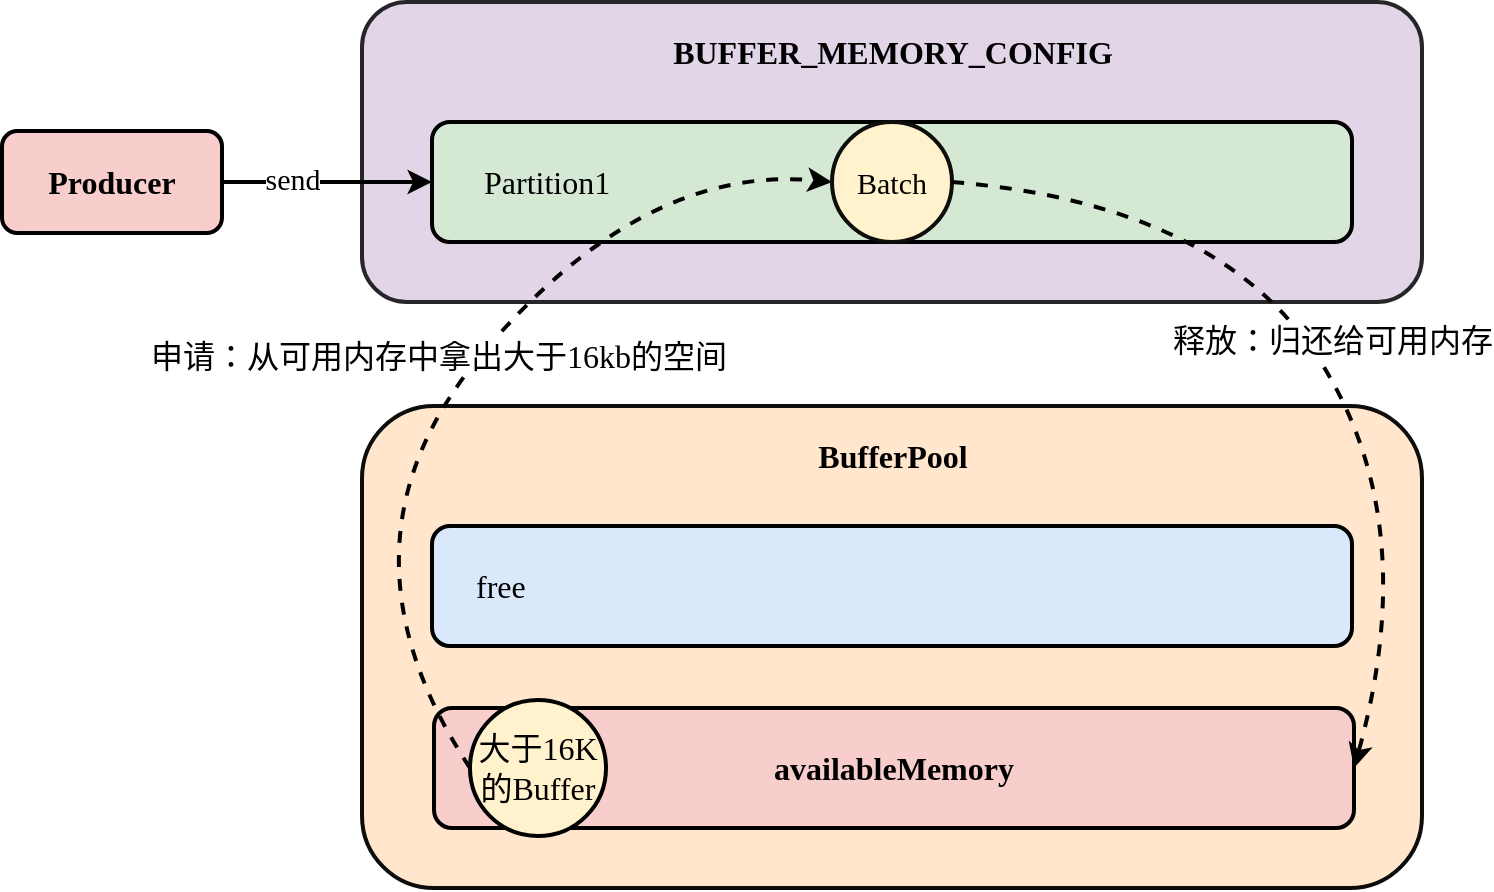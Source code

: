 <mxfile version="21.2.8" type="device">
  <diagram name="Page-1" id="4jEeTd7mvgLUH5QwcUFO">
    <mxGraphModel dx="1649" dy="621" grid="1" gridSize="10" guides="1" tooltips="1" connect="1" arrows="1" fold="1" page="1" pageScale="1" pageWidth="827" pageHeight="1169" math="0" shadow="0">
      <root>
        <mxCell id="0" />
        <mxCell id="1" parent="0" />
        <mxCell id="FmmOy0Gf5pX21H7wCrZ3-6" value="" style="rounded=1;whiteSpace=wrap;html=1;fillColor=#ffe6cc;strokeColor=#0d0d0c;strokeWidth=2;" vertex="1" parent="1">
          <mxGeometry x="120" y="321" width="530" height="241" as="geometry" />
        </mxCell>
        <mxCell id="FmmOy0Gf5pX21H7wCrZ3-13" value="&lt;b&gt;&lt;font style=&quot;font-size: 16px;&quot; face=&quot;Times New Roman&quot;&gt;availableMemory&lt;/font&gt;&lt;/b&gt;" style="rounded=1;whiteSpace=wrap;html=1;fillColor=#f8cecc;strokeColor=#000000;strokeWidth=2;" vertex="1" parent="1">
          <mxGeometry x="156" y="472" width="460" height="60" as="geometry" />
        </mxCell>
        <mxCell id="FmmOy0Gf5pX21H7wCrZ3-1" value="" style="rounded=1;whiteSpace=wrap;html=1;fillColor=#e1d5e7;strokeColor=#272527;strokeWidth=2;" vertex="1" parent="1">
          <mxGeometry x="120" y="119" width="530" height="150" as="geometry" />
        </mxCell>
        <mxCell id="FmmOy0Gf5pX21H7wCrZ3-2" value="&lt;font face=&quot;Times New Roman&quot; style=&quot;font-size: 16px;&quot;&gt;&amp;nbsp; &amp;nbsp; &amp;nbsp; &lt;font style=&quot;font-size: 16px;&quot;&gt;Partition1&lt;/font&gt;&lt;/font&gt;" style="rounded=1;whiteSpace=wrap;html=1;fillColor=#d5e8d4;strokeColor=#000000;align=left;strokeWidth=2;" vertex="1" parent="1">
          <mxGeometry x="155" y="179" width="460" height="60" as="geometry" />
        </mxCell>
        <mxCell id="FmmOy0Gf5pX21H7wCrZ3-3" value="&lt;font size=&quot;1&quot; style=&quot;&quot; face=&quot;Times New Roman&quot;&gt;&lt;b style=&quot;font-size: 16px;&quot;&gt;BUFFER_MEMORY_CONFIG&lt;/b&gt;&lt;/font&gt;" style="text;html=1;align=center;verticalAlign=middle;resizable=0;points=[];autosize=1;strokeColor=none;fillColor=none;" vertex="1" parent="1">
          <mxGeometry x="265" y="129" width="240" height="30" as="geometry" />
        </mxCell>
        <mxCell id="FmmOy0Gf5pX21H7wCrZ3-5" value="&lt;font face=&quot;Times New Roman&quot; style=&quot;font-size: 15px;&quot;&gt;Batch&lt;/font&gt;" style="ellipse;whiteSpace=wrap;html=1;aspect=fixed;fillColor=#fff2cc;strokeColor=#0d0d0c;strokeWidth=2;" vertex="1" parent="1">
          <mxGeometry x="355" y="179" width="60" height="60" as="geometry" />
        </mxCell>
        <mxCell id="FmmOy0Gf5pX21H7wCrZ3-7" value="&lt;font face=&quot;Times New Roman&quot; style=&quot;font-size: 16px;&quot;&gt;&amp;nbsp; &amp;nbsp; &amp;nbsp;free&lt;/font&gt;" style="rounded=1;whiteSpace=wrap;html=1;align=left;fillColor=#dae8fc;strokeColor=#000000;strokeWidth=2;" vertex="1" parent="1">
          <mxGeometry x="155" y="381" width="460" height="60" as="geometry" />
        </mxCell>
        <mxCell id="FmmOy0Gf5pX21H7wCrZ3-8" value="&lt;b&gt;&lt;font style=&quot;font-size: 16px;&quot; face=&quot;Times New Roman&quot;&gt;BufferPool&lt;/font&gt;&lt;/b&gt;" style="text;html=1;align=center;verticalAlign=middle;resizable=0;points=[];autosize=1;strokeColor=none;fillColor=none;" vertex="1" parent="1">
          <mxGeometry x="335" y="331" width="100" height="30" as="geometry" />
        </mxCell>
        <mxCell id="FmmOy0Gf5pX21H7wCrZ3-10" value="&lt;font face=&quot;Times New Roman&quot; style=&quot;font-size: 16px;&quot;&gt;大于16K的Buffer&lt;/font&gt;" style="ellipse;whiteSpace=wrap;html=1;aspect=fixed;fillColor=#fff2cc;strokeColor=#000000;strokeWidth=2;" vertex="1" parent="1">
          <mxGeometry x="174" y="468" width="68" height="68" as="geometry" />
        </mxCell>
        <mxCell id="FmmOy0Gf5pX21H7wCrZ3-16" value="&lt;font face=&quot;Times New Roman&quot; style=&quot;font-size: 16px;&quot;&gt;&lt;b&gt;Producer&lt;/b&gt;&lt;/font&gt;" style="rounded=1;whiteSpace=wrap;html=1;fillColor=#f8cecc;strokeColor=#000000;strokeWidth=2;" vertex="1" parent="1">
          <mxGeometry x="-60" y="183.5" width="110" height="51" as="geometry" />
        </mxCell>
        <mxCell id="FmmOy0Gf5pX21H7wCrZ3-17" value="" style="endArrow=classic;html=1;rounded=0;exitX=1;exitY=0.5;exitDx=0;exitDy=0;entryX=0;entryY=0.5;entryDx=0;entryDy=0;strokeWidth=2;" edge="1" parent="1" source="FmmOy0Gf5pX21H7wCrZ3-16" target="FmmOy0Gf5pX21H7wCrZ3-2">
          <mxGeometry width="50" height="50" relative="1" as="geometry">
            <mxPoint x="160" y="340" as="sourcePoint" />
            <mxPoint x="210" y="290" as="targetPoint" />
          </mxGeometry>
        </mxCell>
        <mxCell id="FmmOy0Gf5pX21H7wCrZ3-19" value="&lt;font face=&quot;Times New Roman&quot; style=&quot;font-size: 15px;&quot;&gt;send&lt;/font&gt;" style="edgeLabel;html=1;align=center;verticalAlign=middle;resizable=0;points=[];" vertex="1" connectable="0" parent="FmmOy0Gf5pX21H7wCrZ3-17">
          <mxGeometry x="-0.293" y="-3" relative="1" as="geometry">
            <mxPoint x="-2" y="-5" as="offset" />
          </mxGeometry>
        </mxCell>
        <mxCell id="FmmOy0Gf5pX21H7wCrZ3-20" value="" style="curved=1;endArrow=classic;html=1;rounded=0;exitX=0;exitY=0.5;exitDx=0;exitDy=0;entryX=0;entryY=0.5;entryDx=0;entryDy=0;dashed=1;strokeWidth=2;" edge="1" parent="1" source="FmmOy0Gf5pX21H7wCrZ3-10" target="FmmOy0Gf5pX21H7wCrZ3-5">
          <mxGeometry width="50" height="50" relative="1" as="geometry">
            <mxPoint x="300" y="400" as="sourcePoint" />
            <mxPoint x="350" y="350" as="targetPoint" />
            <Array as="points">
              <mxPoint x="100" y="390" />
              <mxPoint x="260" y="200" />
            </Array>
          </mxGeometry>
        </mxCell>
        <mxCell id="FmmOy0Gf5pX21H7wCrZ3-25" value="&lt;font face=&quot;Times New Roman&quot; style=&quot;font-size: 16px;&quot;&gt;申请：从可用内存中拿出大于16kb的空间&lt;/font&gt;" style="edgeLabel;html=1;align=center;verticalAlign=middle;resizable=0;points=[];" vertex="1" connectable="0" parent="FmmOy0Gf5pX21H7wCrZ3-20">
          <mxGeometry x="-0.008" relative="1" as="geometry">
            <mxPoint x="-8" y="-16" as="offset" />
          </mxGeometry>
        </mxCell>
        <mxCell id="FmmOy0Gf5pX21H7wCrZ3-26" value="" style="curved=1;endArrow=classic;html=1;rounded=0;exitX=1;exitY=0.5;exitDx=0;exitDy=0;entryX=1;entryY=0.5;entryDx=0;entryDy=0;dashed=1;strokeWidth=2;" edge="1" parent="1" source="FmmOy0Gf5pX21H7wCrZ3-5" target="FmmOy0Gf5pX21H7wCrZ3-13">
          <mxGeometry width="50" height="50" relative="1" as="geometry">
            <mxPoint x="700" y="360" as="sourcePoint" />
            <mxPoint x="750" y="290" as="targetPoint" />
            <Array as="points">
              <mxPoint x="550" y="220" />
              <mxPoint x="650" y="380" />
            </Array>
          </mxGeometry>
        </mxCell>
        <mxCell id="FmmOy0Gf5pX21H7wCrZ3-28" value="&lt;font face=&quot;Times New Roman&quot; style=&quot;font-size: 16px;&quot;&gt;释放：归还给可用内存&lt;/font&gt;" style="edgeLabel;html=1;align=center;verticalAlign=middle;resizable=0;points=[];" vertex="1" connectable="0" parent="FmmOy0Gf5pX21H7wCrZ3-26">
          <mxGeometry x="0.165" y="-2" relative="1" as="geometry">
            <mxPoint x="-11" y="-41" as="offset" />
          </mxGeometry>
        </mxCell>
      </root>
    </mxGraphModel>
  </diagram>
</mxfile>
